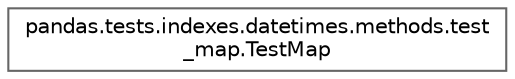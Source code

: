 digraph "Graphical Class Hierarchy"
{
 // LATEX_PDF_SIZE
  bgcolor="transparent";
  edge [fontname=Helvetica,fontsize=10,labelfontname=Helvetica,labelfontsize=10];
  node [fontname=Helvetica,fontsize=10,shape=box,height=0.2,width=0.4];
  rankdir="LR";
  Node0 [id="Node000000",label="pandas.tests.indexes.datetimes.methods.test\l_map.TestMap",height=0.2,width=0.4,color="grey40", fillcolor="white", style="filled",URL="$d8/da7/classpandas_1_1tests_1_1indexes_1_1datetimes_1_1methods_1_1test__map_1_1TestMap.html",tooltip=" "];
}

